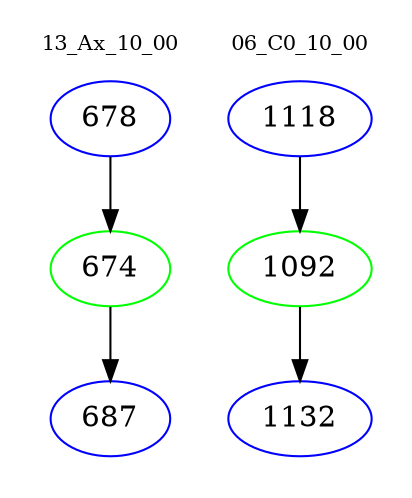 digraph{
subgraph cluster_0 {
color = white
label = "13_Ax_10_00";
fontsize=10;
T0_678 [label="678", color="blue"]
T0_678 -> T0_674 [color="black"]
T0_674 [label="674", color="green"]
T0_674 -> T0_687 [color="black"]
T0_687 [label="687", color="blue"]
}
subgraph cluster_1 {
color = white
label = "06_C0_10_00";
fontsize=10;
T1_1118 [label="1118", color="blue"]
T1_1118 -> T1_1092 [color="black"]
T1_1092 [label="1092", color="green"]
T1_1092 -> T1_1132 [color="black"]
T1_1132 [label="1132", color="blue"]
}
}
